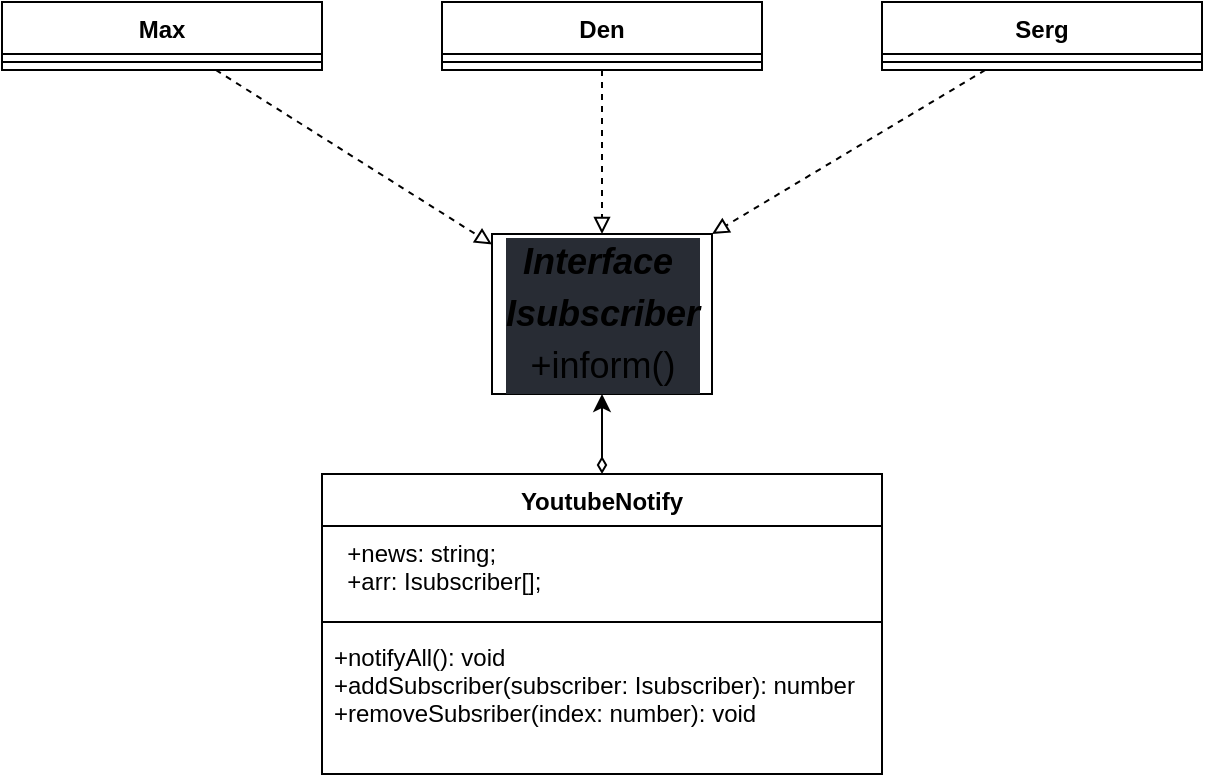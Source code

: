 <mxfile>
    <diagram id="BAw64UEVEJHP1WI1OmzK" name="Page-1">
        <mxGraphModel dx="447" dy="250" grid="1" gridSize="10" guides="1" tooltips="1" connect="1" arrows="1" fold="1" page="1" pageScale="1" pageWidth="850" pageHeight="1100" math="0" shadow="0">
            <root>
                <mxCell id="0"/>
                <mxCell id="1" parent="0"/>
                <mxCell id="21" style="edgeStyle=none;html=1;entryX=0.5;entryY=0;entryDx=0;entryDy=0;dashed=1;endArrow=block;endFill=0;" parent="1" source="2" target="14" edge="1">
                    <mxGeometry relative="1" as="geometry"/>
                </mxCell>
                <mxCell id="2" value="Den" style="swimlane;fontStyle=1;align=center;verticalAlign=top;childLayout=stackLayout;horizontal=1;startSize=26;horizontalStack=0;resizeParent=1;resizeParentMax=0;resizeLast=0;collapsible=1;marginBottom=0;" parent="1" vertex="1">
                    <mxGeometry x="340" y="264" width="160" height="34" as="geometry"/>
                </mxCell>
                <mxCell id="4" value="" style="line;strokeWidth=1;fillColor=none;align=left;verticalAlign=middle;spacingTop=-1;spacingLeft=3;spacingRight=3;rotatable=0;labelPosition=right;points=[];portConstraint=eastwest;" parent="2" vertex="1">
                    <mxGeometry y="26" width="160" height="8" as="geometry"/>
                </mxCell>
                <mxCell id="22" style="edgeStyle=none;html=1;entryX=1;entryY=0;entryDx=0;entryDy=0;dashed=1;endArrow=block;endFill=0;" parent="1" source="6" target="14" edge="1">
                    <mxGeometry relative="1" as="geometry"/>
                </mxCell>
                <mxCell id="6" value="Serg" style="swimlane;fontStyle=1;align=center;verticalAlign=top;childLayout=stackLayout;horizontal=1;startSize=26;horizontalStack=0;resizeParent=1;resizeParentMax=0;resizeLast=0;collapsible=1;marginBottom=0;" parent="1" vertex="1">
                    <mxGeometry x="560" y="264" width="160" height="34" as="geometry"/>
                </mxCell>
                <mxCell id="8" value="" style="line;strokeWidth=1;fillColor=none;align=left;verticalAlign=middle;spacingTop=-1;spacingLeft=3;spacingRight=3;rotatable=0;labelPosition=right;points=[];portConstraint=eastwest;" parent="6" vertex="1">
                    <mxGeometry y="26" width="160" height="8" as="geometry"/>
                </mxCell>
                <mxCell id="20" style="edgeStyle=none;html=1;endArrow=block;endFill=0;dashed=1;" parent="1" source="10" target="14" edge="1">
                    <mxGeometry relative="1" as="geometry"/>
                </mxCell>
                <mxCell id="10" value="Max" style="swimlane;fontStyle=1;align=center;verticalAlign=top;childLayout=stackLayout;horizontal=1;startSize=26;horizontalStack=0;resizeParent=1;resizeParentMax=0;resizeLast=0;collapsible=1;marginBottom=0;" parent="1" vertex="1">
                    <mxGeometry x="120" y="264" width="160" height="34" as="geometry"/>
                </mxCell>
                <mxCell id="12" value="" style="line;strokeWidth=1;fillColor=none;align=left;verticalAlign=middle;spacingTop=-1;spacingLeft=3;spacingRight=3;rotatable=0;labelPosition=right;points=[];portConstraint=eastwest;" parent="10" vertex="1">
                    <mxGeometry y="26" width="160" height="8" as="geometry"/>
                </mxCell>
                <mxCell id="14" value="&lt;div style=&quot;background-color: rgb(40 , 44 , 52) ; line-height: 24px&quot;&gt;&lt;div style=&quot;line-height: 24px&quot;&gt;&lt;div style=&quot;line-height: 24px&quot;&gt;&lt;span style=&quot;font-size: 18px&quot;&gt;&lt;b&gt;&lt;i&gt;Interface&amp;nbsp;&lt;/i&gt;&lt;/b&gt;&lt;/span&gt;&lt;/div&gt;&lt;div style=&quot;line-height: 24px&quot;&gt;&lt;span style=&quot;font-size: 18px&quot;&gt;&lt;b&gt;&lt;i&gt;Isubscriber&lt;/i&gt;&lt;/b&gt;&lt;/span&gt;&lt;/div&gt;&lt;div style=&quot;line-height: 24px&quot;&gt;&lt;span style=&quot;font-size: 18px&quot;&gt;+inform()&lt;/span&gt;&lt;br&gt;&lt;/div&gt;&lt;/div&gt;&lt;/div&gt;" style="html=1;" parent="1" vertex="1">
                    <mxGeometry x="365" y="380" width="110" height="80" as="geometry"/>
                </mxCell>
                <mxCell id="24" style="edgeStyle=none;html=1;endArrow=classic;endFill=1;startArrow=diamondThin;startFill=0;" parent="1" source="15" target="14" edge="1">
                    <mxGeometry relative="1" as="geometry"/>
                </mxCell>
                <mxCell id="15" value="YoutubeNotify" style="swimlane;fontStyle=1;align=center;verticalAlign=top;childLayout=stackLayout;horizontal=1;startSize=26;horizontalStack=0;resizeParent=1;resizeParentMax=0;resizeLast=0;collapsible=1;marginBottom=0;" parent="1" vertex="1">
                    <mxGeometry x="280" y="500" width="280" height="150" as="geometry"/>
                </mxCell>
                <mxCell id="16" value="  +news: string;&#10;  +arr: Isubscriber[];" style="text;strokeColor=none;fillColor=none;align=left;verticalAlign=top;spacingLeft=4;spacingRight=4;overflow=hidden;rotatable=0;points=[[0,0.5],[1,0.5]];portConstraint=eastwest;" parent="15" vertex="1">
                    <mxGeometry y="26" width="280" height="44" as="geometry"/>
                </mxCell>
                <mxCell id="17" value="" style="line;strokeWidth=1;fillColor=none;align=left;verticalAlign=middle;spacingTop=-1;spacingLeft=3;spacingRight=3;rotatable=0;labelPosition=right;points=[];portConstraint=eastwest;" parent="15" vertex="1">
                    <mxGeometry y="70" width="280" height="8" as="geometry"/>
                </mxCell>
                <mxCell id="18" value="+notifyAll(): void &#10;+addSubscriber(subscriber: Isubscriber): number&#10;+removeSubsriber(index: number): void" style="text;strokeColor=none;fillColor=none;align=left;verticalAlign=top;spacingLeft=4;spacingRight=4;overflow=hidden;rotatable=0;points=[[0,0.5],[1,0.5]];portConstraint=eastwest;" parent="15" vertex="1">
                    <mxGeometry y="78" width="280" height="72" as="geometry"/>
                </mxCell>
            </root>
        </mxGraphModel>
    </diagram>
</mxfile>